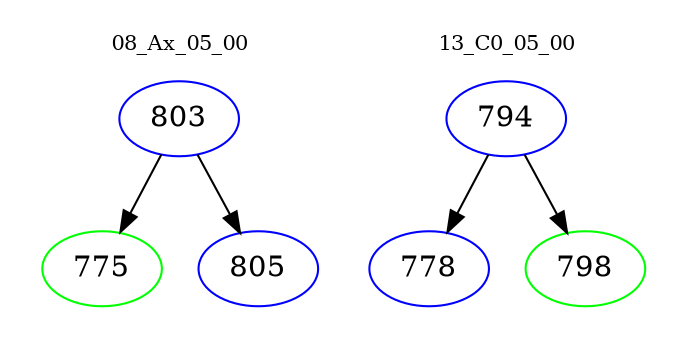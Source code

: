 digraph{
subgraph cluster_0 {
color = white
label = "08_Ax_05_00";
fontsize=10;
T0_803 [label="803", color="blue"]
T0_803 -> T0_775 [color="black"]
T0_775 [label="775", color="green"]
T0_803 -> T0_805 [color="black"]
T0_805 [label="805", color="blue"]
}
subgraph cluster_1 {
color = white
label = "13_C0_05_00";
fontsize=10;
T1_794 [label="794", color="blue"]
T1_794 -> T1_778 [color="black"]
T1_778 [label="778", color="blue"]
T1_794 -> T1_798 [color="black"]
T1_798 [label="798", color="green"]
}
}
